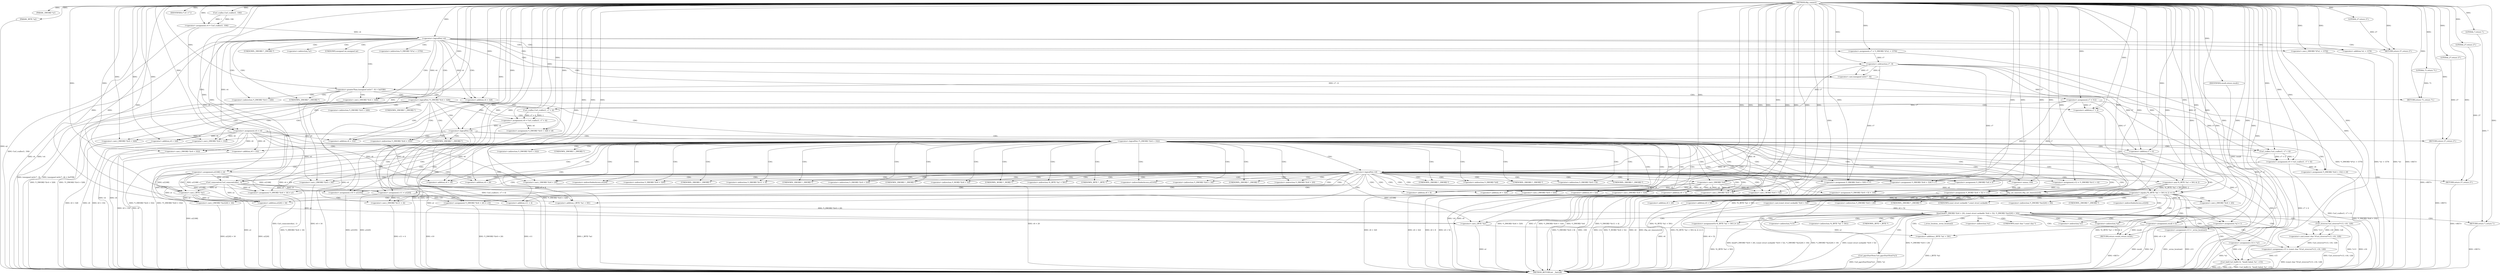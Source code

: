 digraph tftp_connect {  
"1000114" [label = "(METHOD,tftp_connect)" ]
"1000388" [label = "(METHOD_RETURN,int __fastcall)" ]
"1000115" [label = "(PARAM,_DWORD *a1)" ]
"1000116" [label = "(PARAM,_BYTE *a2)" ]
"1000131" [label = "(<operator>.assignment,v4 = Curl_ccalloc(1, 336))" ]
"1000133" [label = "(Curl_ccalloc,Curl_ccalloc(1, 336))" ]
"1000136" [label = "(<operator>.assignment,a1[188] = v4)" ]
"1000142" [label = "(<operator>.logicalNot,!v4)" ]
"1000144" [label = "(RETURN,return 27;,return 27;)" ]
"1000145" [label = "(LITERAL,27,return 27;)" ]
"1000146" [label = "(<operator>.assignment,v6 = v4)" ]
"1000149" [label = "(<operator>.assignment,v7 = *(_DWORD *)(*a1 + 1576))" ]
"1000152" [label = "(<operator>.cast,(_DWORD *)(*a1 + 1576))" ]
"1000154" [label = "(<operator>.addition,*a1 + 1576)" ]
"1000159" [label = "(IDENTIFIER,v7,if ( v7 ))" ]
"1000162" [label = "(<operator>.greaterThan,(unsigned int)(v7 - 8) > 0xFFB0)" ]
"1000163" [label = "(<operator>.cast,(unsigned int)(v7 - 8))" ]
"1000165" [label = "(<operator>.subtraction,v7 - 8)" ]
"1000169" [label = "(RETURN,return 71;,return 71;)" ]
"1000170" [label = "(LITERAL,71,return 71;)" ]
"1000173" [label = "(<operator>.assignment,v7 = 512)" ]
"1000177" [label = "(<operator>.logicalNot,!*(_DWORD *)(v4 + 328))" ]
"1000179" [label = "(<operator>.cast,(_DWORD *)(v4 + 328))" ]
"1000181" [label = "(<operator>.addition,v4 + 328)" ]
"1000185" [label = "(<operator>.assignment,v8 = Curl_ccalloc(1, v7 + 4))" ]
"1000187" [label = "(Curl_ccalloc,Curl_ccalloc(1, v7 + 4))" ]
"1000189" [label = "(<operator>.addition,v7 + 4)" ]
"1000192" [label = "(<operator>.assignment,*(_DWORD *)(v6 + 328) = v8)" ]
"1000194" [label = "(<operator>.cast,(_DWORD *)(v6 + 328))" ]
"1000196" [label = "(<operator>.addition,v6 + 328)" ]
"1000201" [label = "(<operator>.logicalNot,!v8)" ]
"1000203" [label = "(RETURN,return 27;,return 27;)" ]
"1000204" [label = "(LITERAL,27,return 27;)" ]
"1000206" [label = "(<operator>.logicalNot,!*(_DWORD *)(v6 + 332))" ]
"1000208" [label = "(<operator>.cast,(_DWORD *)(v6 + 332))" ]
"1000210" [label = "(<operator>.addition,v6 + 332)" ]
"1000214" [label = "(<operator>.assignment,v9 = Curl_ccalloc(1, v7 + 4))" ]
"1000216" [label = "(Curl_ccalloc,Curl_ccalloc(1, v7 + 4))" ]
"1000218" [label = "(<operator>.addition,v7 + 4)" ]
"1000221" [label = "(<operator>.assignment,*(_DWORD *)(v6 + 332) = v9)" ]
"1000223" [label = "(<operator>.cast,(_DWORD *)(v6 + 332))" ]
"1000225" [label = "(<operator>.addition,v6 + 332)" ]
"1000230" [label = "(<operator>.logicalNot,!v9)" ]
"1000232" [label = "(RETURN,return 27;,return 27;)" ]
"1000233" [label = "(LITERAL,27,return 27;)" ]
"1000234" [label = "(Curl_conncontrol,Curl_conncontrol(a1, 1))" ]
"1000237" [label = "(<operator>.assignment,v10 = a1[105])" ]
"1000242" [label = "(<operator>.assignment,*(_DWORD *)(v6 + 16) = a1)" ]
"1000244" [label = "(<operator>.cast,(_DWORD *)(v6 + 16))" ]
"1000246" [label = "(<operator>.addition,v6 + 16)" ]
"1000250" [label = "(<operator>.assignment,*(_DWORD *)(v6 + 20) = v10)" ]
"1000252" [label = "(<operator>.cast,(_DWORD *)(v6 + 20))" ]
"1000254" [label = "(<operator>.addition,v6 + 20)" ]
"1000258" [label = "(<operator>.assignment,*(_DWORD *)v6 = 0)" ]
"1000260" [label = "(<operator>.cast,(_DWORD *)v6)" ]
"1000264" [label = "(<operator>.assignment,*(_DWORD *)(v6 + 8) = -100)" ]
"1000266" [label = "(<operator>.cast,(_DWORD *)(v6 + 8))" ]
"1000268" [label = "(<operator>.addition,v6 + 8)" ]
"1000271" [label = "(<operator>.minus,-100)" ]
"1000273" [label = "(<operator>.assignment,v11 = a1[20])" ]
"1000278" [label = "(<operator>.assignment,*(_DWORD *)(v6 + 320) = v7)" ]
"1000280" [label = "(<operator>.cast,(_DWORD *)(v6 + 320))" ]
"1000282" [label = "(<operator>.addition,v6 + 320)" ]
"1000286" [label = "(<operator>.assignment,v12 = *(_DWORD *)(v11 + 4))" ]
"1000289" [label = "(<operator>.cast,(_DWORD *)(v11 + 4))" ]
"1000291" [label = "(<operator>.addition,v11 + 4)" ]
"1000294" [label = "(<operator>.assignment,*(_DWORD *)(v6 + 324) = v7)" ]
"1000296" [label = "(<operator>.cast,(_DWORD *)(v6 + 324))" ]
"1000298" [label = "(<operator>.addition,v6 + 324)" ]
"1000302" [label = "(<operator>.assignment,*(_WORD *)(v6 + 52) = v12)" ]
"1000304" [label = "(<operator>.cast,(_WORD *)(v6 + 52))" ]
"1000306" [label = "(<operator>.addition,v6 + 52)" ]
"1000310" [label = "(tftp_set_timeouts,tftp_set_timeouts(v6))" ]
"1000313" [label = "(<operator>.equals,(*((_BYTE *)a1 + 591) & 2) == 0)" ]
"1000314" [label = "(<operator>.and,*((_BYTE *)a1 + 591) & 2)" ]
"1000316" [label = "(<operator>.addition,(_BYTE *)a1 + 591)" ]
"1000317" [label = "(<operator>.cast,(_BYTE *)a1)" ]
"1000325" [label = "(bind,bind(*(_DWORD *)(v6 + 20), (const struct sockaddr *)(v6 + 52), *(_DWORD *)(a1[20] + 16)))" ]
"1000327" [label = "(<operator>.cast,(_DWORD *)(v6 + 20))" ]
"1000329" [label = "(<operator>.addition,v6 + 20)" ]
"1000332" [label = "(<operator>.cast,(const struct sockaddr *)(v6 + 52))" ]
"1000334" [label = "(<operator>.addition,v6 + 52)" ]
"1000338" [label = "(<operator>.cast,(_DWORD *)(a1[20] + 16))" ]
"1000340" [label = "(<operator>.addition,a1[20] + 16)" ]
"1000346" [label = "(<operator>.assignment,v13 = _errno_location())" ]
"1000349" [label = "(<operator>.assignment,v14 = *a1)" ]
"1000353" [label = "(<operator>.assignment,v15 = (const char *)Curl_strerror(*v13, v16, 128))" ]
"1000355" [label = "(<operator>.cast,(const char *)Curl_strerror(*v13, v16, 128))" ]
"1000357" [label = "(Curl_strerror,Curl_strerror(*v13, v16, 128))" ]
"1000362" [label = "(Curl_failf,Curl_failf(v14, \"bind() failed; %s\", v15))" ]
"1000366" [label = "(RETURN,return 7;,return 7;)" ]
"1000367" [label = "(LITERAL,7,return 7;)" ]
"1000368" [label = "(<operators>.assignmentOr,*((_BYTE *)a1 + 591) |= 2u)" ]
"1000370" [label = "(<operator>.addition,(_BYTE *)a1 + 591)" ]
"1000371" [label = "(<operator>.cast,(_BYTE *)a1)" ]
"1000376" [label = "(Curl_pgrsStartNow,Curl_pgrsStartNow(*a1))" ]
"1000379" [label = "(<operator>.assignment,result = 0)" ]
"1000382" [label = "(<operator>.assignment,*a2 = 1)" ]
"1000386" [label = "(RETURN,return result;,return result;)" ]
"1000387" [label = "(IDENTIFIER,result,return result;)" ]
"1000151" [label = "(<operator>.indirection,*(_DWORD *)(*a1 + 1576))" ]
"1000153" [label = "(UNKNOWN,_DWORD *,_DWORD *)" ]
"1000155" [label = "(<operator>.indirection,*a1)" ]
"1000164" [label = "(UNKNOWN,unsigned int,unsigned int)" ]
"1000178" [label = "(<operator>.indirection,*(_DWORD *)(v4 + 328))" ]
"1000180" [label = "(UNKNOWN,_DWORD *,_DWORD *)" ]
"1000193" [label = "(<operator>.indirection,*(_DWORD *)(v6 + 328))" ]
"1000195" [label = "(UNKNOWN,_DWORD *,_DWORD *)" ]
"1000207" [label = "(<operator>.indirection,*(_DWORD *)(v6 + 332))" ]
"1000209" [label = "(UNKNOWN,_DWORD *,_DWORD *)" ]
"1000222" [label = "(<operator>.indirection,*(_DWORD *)(v6 + 332))" ]
"1000224" [label = "(UNKNOWN,_DWORD *,_DWORD *)" ]
"1000239" [label = "(<operator>.indirectIndexAccess,a1[105])" ]
"1000243" [label = "(<operator>.indirection,*(_DWORD *)(v6 + 16))" ]
"1000245" [label = "(UNKNOWN,_DWORD *,_DWORD *)" ]
"1000251" [label = "(<operator>.indirection,*(_DWORD *)(v6 + 20))" ]
"1000253" [label = "(UNKNOWN,_DWORD *,_DWORD *)" ]
"1000259" [label = "(<operator>.indirection,*(_DWORD *)v6)" ]
"1000261" [label = "(UNKNOWN,_DWORD *,_DWORD *)" ]
"1000265" [label = "(<operator>.indirection,*(_DWORD *)(v6 + 8))" ]
"1000267" [label = "(UNKNOWN,_DWORD *,_DWORD *)" ]
"1000275" [label = "(<operator>.indirectIndexAccess,a1[20])" ]
"1000279" [label = "(<operator>.indirection,*(_DWORD *)(v6 + 320))" ]
"1000281" [label = "(UNKNOWN,_DWORD *,_DWORD *)" ]
"1000288" [label = "(<operator>.indirection,*(_DWORD *)(v11 + 4))" ]
"1000290" [label = "(UNKNOWN,_DWORD *,_DWORD *)" ]
"1000295" [label = "(<operator>.indirection,*(_DWORD *)(v6 + 324))" ]
"1000297" [label = "(UNKNOWN,_DWORD *,_DWORD *)" ]
"1000303" [label = "(<operator>.indirection,*(_WORD *)(v6 + 52))" ]
"1000305" [label = "(UNKNOWN,_WORD *,_WORD *)" ]
"1000315" [label = "(<operator>.indirection,*((_BYTE *)a1 + 591))" ]
"1000318" [label = "(UNKNOWN,_BYTE *,_BYTE *)" ]
"1000326" [label = "(<operator>.indirection,*(_DWORD *)(v6 + 20))" ]
"1000328" [label = "(UNKNOWN,_DWORD *,_DWORD *)" ]
"1000333" [label = "(UNKNOWN,const struct sockaddr *,const struct sockaddr *)" ]
"1000337" [label = "(<operator>.indirection,*(_DWORD *)(a1[20] + 16))" ]
"1000339" [label = "(UNKNOWN,_DWORD *,_DWORD *)" ]
"1000341" [label = "(<operator>.indirectIndexAccess,a1[20])" ]
"1000348" [label = "(_errno_location,_errno_location())" ]
"1000351" [label = "(<operator>.indirection,*a1)" ]
"1000356" [label = "(UNKNOWN,const char *,const char *)" ]
"1000358" [label = "(<operator>.indirection,*v13)" ]
"1000369" [label = "(<operator>.indirection,*((_BYTE *)a1 + 591))" ]
"1000372" [label = "(UNKNOWN,_BYTE *,_BYTE *)" ]
"1000377" [label = "(<operator>.indirection,*a1)" ]
"1000383" [label = "(<operator>.indirection,*a2)" ]
  "1000179" -> "1000388"  [ label = "DDG: v4 + 328"] 
  "1000242" -> "1000388"  [ label = "DDG: *(_DWORD *)(v6 + 16)"] 
  "1000216" -> "1000388"  [ label = "DDG: v7 + 4"] 
  "1000142" -> "1000388"  [ label = "DDG: v4"] 
  "1000294" -> "1000388"  [ label = "DDG: *(_DWORD *)(v6 + 324)"] 
  "1000346" -> "1000388"  [ label = "DDG: _errno_location()"] 
  "1000334" -> "1000388"  [ label = "DDG: v6"] 
  "1000162" -> "1000388"  [ label = "DDG: (unsigned int)(v7 - 8)"] 
  "1000325" -> "1000388"  [ label = "DDG: bind(*(_DWORD *)(v6 + 20), (const struct sockaddr *)(v6 + 52), *(_DWORD *)(a1[20] + 16))"] 
  "1000187" -> "1000388"  [ label = "DDG: v7 + 4"] 
  "1000237" -> "1000388"  [ label = "DDG: a1[105]"] 
  "1000165" -> "1000388"  [ label = "DDG: v7"] 
  "1000258" -> "1000388"  [ label = "DDG: *(_DWORD *)v6"] 
  "1000317" -> "1000388"  [ label = "DDG: a1"] 
  "1000325" -> "1000388"  [ label = "DDG: *(_DWORD *)(a1[20] + 16)"] 
  "1000264" -> "1000388"  [ label = "DDG: *(_DWORD *)(v6 + 8)"] 
  "1000142" -> "1000388"  [ label = "DDG: !v4"] 
  "1000349" -> "1000388"  [ label = "DDG: *a1"] 
  "1000244" -> "1000388"  [ label = "DDG: v6 + 16"] 
  "1000313" -> "1000388"  [ label = "DDG: (*((_BYTE *)a1 + 591) & 2) == 0"] 
  "1000177" -> "1000388"  [ label = "DDG: *(_DWORD *)(v4 + 328)"] 
  "1000332" -> "1000388"  [ label = "DDG: v6 + 52"] 
  "1000230" -> "1000388"  [ label = "DDG: !v9"] 
  "1000368" -> "1000388"  [ label = "DDG: *((_BYTE *)a1 + 591)"] 
  "1000379" -> "1000388"  [ label = "DDG: result"] 
  "1000234" -> "1000388"  [ label = "DDG: Curl_conncontrol(a1, 1)"] 
  "1000136" -> "1000388"  [ label = "DDG: a1[188]"] 
  "1000353" -> "1000388"  [ label = "DDG: (const char *)Curl_strerror(*v13, v16, 128)"] 
  "1000296" -> "1000388"  [ label = "DDG: v6 + 324"] 
  "1000376" -> "1000388"  [ label = "DDG: Curl_pgrsStartNow(*a1)"] 
  "1000294" -> "1000388"  [ label = "DDG: v7"] 
  "1000225" -> "1000388"  [ label = "DDG: v6"] 
  "1000266" -> "1000388"  [ label = "DDG: v6 + 8"] 
  "1000131" -> "1000388"  [ label = "DDG: Curl_ccalloc(1, 336)"] 
  "1000340" -> "1000388"  [ label = "DDG: a1[20]"] 
  "1000362" -> "1000388"  [ label = "DDG: v15"] 
  "1000291" -> "1000388"  [ label = "DDG: v11"] 
  "1000181" -> "1000388"  [ label = "DDG: v4"] 
  "1000146" -> "1000388"  [ label = "DDG: v4"] 
  "1000310" -> "1000388"  [ label = "DDG: tftp_set_timeouts(v6)"] 
  "1000146" -> "1000388"  [ label = "DDG: v6"] 
  "1000154" -> "1000388"  [ label = "DDG: *a1"] 
  "1000280" -> "1000388"  [ label = "DDG: v6 + 320"] 
  "1000189" -> "1000388"  [ label = "DDG: v7"] 
  "1000116" -> "1000388"  [ label = "DDG: a2"] 
  "1000264" -> "1000388"  [ label = "DDG: -100"] 
  "1000286" -> "1000388"  [ label = "DDG: *(_DWORD *)(v11 + 4)"] 
  "1000206" -> "1000388"  [ label = "DDG: *(_DWORD *)(v6 + 332)"] 
  "1000221" -> "1000388"  [ label = "DDG: *(_DWORD *)(v6 + 332)"] 
  "1000192" -> "1000388"  [ label = "DDG: *(_DWORD *)(v6 + 328)"] 
  "1000278" -> "1000388"  [ label = "DDG: *(_DWORD *)(v6 + 320)"] 
  "1000313" -> "1000388"  [ label = "DDG: *((_BYTE *)a1 + 591) & 2"] 
  "1000273" -> "1000388"  [ label = "DDG: a1[20]"] 
  "1000289" -> "1000388"  [ label = "DDG: v11 + 4"] 
  "1000302" -> "1000388"  [ label = "DDG: *(_WORD *)(v6 + 52)"] 
  "1000223" -> "1000388"  [ label = "DDG: v6 + 332"] 
  "1000316" -> "1000388"  [ label = "DDG: (_BYTE *)a1"] 
  "1000325" -> "1000388"  [ label = "DDG: (const struct sockaddr *)(v6 + 52)"] 
  "1000230" -> "1000388"  [ label = "DDG: v9"] 
  "1000310" -> "1000388"  [ label = "DDG: v6"] 
  "1000250" -> "1000388"  [ label = "DDG: v10"] 
  "1000314" -> "1000388"  [ label = "DDG: *((_BYTE *)a1 + 591)"] 
  "1000304" -> "1000388"  [ label = "DDG: v6 + 52"] 
  "1000201" -> "1000388"  [ label = "DDG: !v8"] 
  "1000206" -> "1000388"  [ label = "DDG: !*(_DWORD *)(v6 + 332)"] 
  "1000185" -> "1000388"  [ label = "DDG: Curl_ccalloc(1, v7 + 4)"] 
  "1000327" -> "1000388"  [ label = "DDG: v6 + 20"] 
  "1000177" -> "1000388"  [ label = "DDG: !*(_DWORD *)(v4 + 328)"] 
  "1000376" -> "1000388"  [ label = "DDG: *a1"] 
  "1000194" -> "1000388"  [ label = "DDG: v6 + 328"] 
  "1000346" -> "1000388"  [ label = "DDG: v13"] 
  "1000362" -> "1000388"  [ label = "DDG: v14"] 
  "1000214" -> "1000388"  [ label = "DDG: Curl_ccalloc(1, v7 + 4)"] 
  "1000382" -> "1000388"  [ label = "DDG: *a2"] 
  "1000355" -> "1000388"  [ label = "DDG: Curl_strerror(*v13, v16, 128)"] 
  "1000208" -> "1000388"  [ label = "DDG: v6 + 332"] 
  "1000338" -> "1000388"  [ label = "DDG: a1[20] + 16"] 
  "1000252" -> "1000388"  [ label = "DDG: v6 + 20"] 
  "1000302" -> "1000388"  [ label = "DDG: v12"] 
  "1000325" -> "1000388"  [ label = "DDG: *(_DWORD *)(v6 + 20)"] 
  "1000371" -> "1000388"  [ label = "DDG: a1"] 
  "1000201" -> "1000388"  [ label = "DDG: v8"] 
  "1000196" -> "1000388"  [ label = "DDG: v6"] 
  "1000152" -> "1000388"  [ label = "DDG: *a1 + 1576"] 
  "1000370" -> "1000388"  [ label = "DDG: (_BYTE *)a1"] 
  "1000357" -> "1000388"  [ label = "DDG: *v13"] 
  "1000362" -> "1000388"  [ label = "DDG: Curl_failf(v14, \"bind() failed; %s\", v15)"] 
  "1000163" -> "1000388"  [ label = "DDG: v7 - 8"] 
  "1000218" -> "1000388"  [ label = "DDG: v7"] 
  "1000162" -> "1000388"  [ label = "DDG: (unsigned int)(v7 - 8) > 0xFFB0"] 
  "1000149" -> "1000388"  [ label = "DDG: *(_DWORD *)(*a1 + 1576)"] 
  "1000250" -> "1000388"  [ label = "DDG: *(_DWORD *)(v6 + 20)"] 
  "1000357" -> "1000388"  [ label = "DDG: v16"] 
  "1000169" -> "1000388"  [ label = "DDG: <RET>"] 
  "1000203" -> "1000388"  [ label = "DDG: <RET>"] 
  "1000144" -> "1000388"  [ label = "DDG: <RET>"] 
  "1000366" -> "1000388"  [ label = "DDG: <RET>"] 
  "1000232" -> "1000388"  [ label = "DDG: <RET>"] 
  "1000386" -> "1000388"  [ label = "DDG: <RET>"] 
  "1000114" -> "1000115"  [ label = "DDG: "] 
  "1000114" -> "1000116"  [ label = "DDG: "] 
  "1000133" -> "1000131"  [ label = "DDG: 1"] 
  "1000133" -> "1000131"  [ label = "DDG: 336"] 
  "1000114" -> "1000131"  [ label = "DDG: "] 
  "1000114" -> "1000133"  [ label = "DDG: "] 
  "1000131" -> "1000136"  [ label = "DDG: v4"] 
  "1000114" -> "1000136"  [ label = "DDG: "] 
  "1000114" -> "1000142"  [ label = "DDG: "] 
  "1000131" -> "1000142"  [ label = "DDG: v4"] 
  "1000145" -> "1000144"  [ label = "DDG: 27"] 
  "1000114" -> "1000144"  [ label = "DDG: "] 
  "1000114" -> "1000145"  [ label = "DDG: "] 
  "1000142" -> "1000146"  [ label = "DDG: v4"] 
  "1000114" -> "1000146"  [ label = "DDG: "] 
  "1000114" -> "1000149"  [ label = "DDG: "] 
  "1000114" -> "1000152"  [ label = "DDG: "] 
  "1000114" -> "1000154"  [ label = "DDG: "] 
  "1000114" -> "1000159"  [ label = "DDG: "] 
  "1000163" -> "1000162"  [ label = "DDG: v7 - 8"] 
  "1000165" -> "1000163"  [ label = "DDG: v7"] 
  "1000165" -> "1000163"  [ label = "DDG: 8"] 
  "1000149" -> "1000165"  [ label = "DDG: v7"] 
  "1000114" -> "1000165"  [ label = "DDG: "] 
  "1000114" -> "1000162"  [ label = "DDG: "] 
  "1000170" -> "1000169"  [ label = "DDG: 71"] 
  "1000114" -> "1000169"  [ label = "DDG: "] 
  "1000114" -> "1000170"  [ label = "DDG: "] 
  "1000114" -> "1000173"  [ label = "DDG: "] 
  "1000114" -> "1000179"  [ label = "DDG: "] 
  "1000142" -> "1000179"  [ label = "DDG: v4"] 
  "1000114" -> "1000181"  [ label = "DDG: "] 
  "1000142" -> "1000181"  [ label = "DDG: v4"] 
  "1000187" -> "1000185"  [ label = "DDG: 1"] 
  "1000187" -> "1000185"  [ label = "DDG: v7 + 4"] 
  "1000114" -> "1000185"  [ label = "DDG: "] 
  "1000114" -> "1000187"  [ label = "DDG: "] 
  "1000165" -> "1000187"  [ label = "DDG: v7"] 
  "1000173" -> "1000187"  [ label = "DDG: v7"] 
  "1000165" -> "1000189"  [ label = "DDG: v7"] 
  "1000173" -> "1000189"  [ label = "DDG: v7"] 
  "1000114" -> "1000189"  [ label = "DDG: "] 
  "1000185" -> "1000192"  [ label = "DDG: v8"] 
  "1000114" -> "1000192"  [ label = "DDG: "] 
  "1000146" -> "1000194"  [ label = "DDG: v6"] 
  "1000114" -> "1000194"  [ label = "DDG: "] 
  "1000146" -> "1000196"  [ label = "DDG: v6"] 
  "1000114" -> "1000196"  [ label = "DDG: "] 
  "1000114" -> "1000201"  [ label = "DDG: "] 
  "1000185" -> "1000201"  [ label = "DDG: v8"] 
  "1000204" -> "1000203"  [ label = "DDG: 27"] 
  "1000114" -> "1000203"  [ label = "DDG: "] 
  "1000114" -> "1000204"  [ label = "DDG: "] 
  "1000146" -> "1000208"  [ label = "DDG: v6"] 
  "1000114" -> "1000208"  [ label = "DDG: "] 
  "1000146" -> "1000210"  [ label = "DDG: v6"] 
  "1000114" -> "1000210"  [ label = "DDG: "] 
  "1000216" -> "1000214"  [ label = "DDG: 1"] 
  "1000216" -> "1000214"  [ label = "DDG: v7 + 4"] 
  "1000114" -> "1000214"  [ label = "DDG: "] 
  "1000114" -> "1000216"  [ label = "DDG: "] 
  "1000165" -> "1000216"  [ label = "DDG: v7"] 
  "1000173" -> "1000216"  [ label = "DDG: v7"] 
  "1000165" -> "1000218"  [ label = "DDG: v7"] 
  "1000173" -> "1000218"  [ label = "DDG: v7"] 
  "1000114" -> "1000218"  [ label = "DDG: "] 
  "1000214" -> "1000221"  [ label = "DDG: v9"] 
  "1000114" -> "1000221"  [ label = "DDG: "] 
  "1000114" -> "1000223"  [ label = "DDG: "] 
  "1000146" -> "1000223"  [ label = "DDG: v6"] 
  "1000114" -> "1000225"  [ label = "DDG: "] 
  "1000146" -> "1000225"  [ label = "DDG: v6"] 
  "1000114" -> "1000230"  [ label = "DDG: "] 
  "1000214" -> "1000230"  [ label = "DDG: v9"] 
  "1000233" -> "1000232"  [ label = "DDG: 27"] 
  "1000114" -> "1000232"  [ label = "DDG: "] 
  "1000114" -> "1000233"  [ label = "DDG: "] 
  "1000136" -> "1000234"  [ label = "DDG: a1[188]"] 
  "1000114" -> "1000234"  [ label = "DDG: "] 
  "1000234" -> "1000237"  [ label = "DDG: a1"] 
  "1000114" -> "1000237"  [ label = "DDG: "] 
  "1000136" -> "1000242"  [ label = "DDG: a1[188]"] 
  "1000234" -> "1000242"  [ label = "DDG: a1"] 
  "1000114" -> "1000242"  [ label = "DDG: "] 
  "1000114" -> "1000244"  [ label = "DDG: "] 
  "1000146" -> "1000244"  [ label = "DDG: v6"] 
  "1000114" -> "1000246"  [ label = "DDG: "] 
  "1000146" -> "1000246"  [ label = "DDG: v6"] 
  "1000237" -> "1000250"  [ label = "DDG: v10"] 
  "1000114" -> "1000250"  [ label = "DDG: "] 
  "1000114" -> "1000252"  [ label = "DDG: "] 
  "1000146" -> "1000252"  [ label = "DDG: v6"] 
  "1000114" -> "1000254"  [ label = "DDG: "] 
  "1000146" -> "1000254"  [ label = "DDG: v6"] 
  "1000114" -> "1000258"  [ label = "DDG: "] 
  "1000114" -> "1000260"  [ label = "DDG: "] 
  "1000146" -> "1000260"  [ label = "DDG: v6"] 
  "1000271" -> "1000264"  [ label = "DDG: 100"] 
  "1000260" -> "1000266"  [ label = "DDG: v6"] 
  "1000114" -> "1000266"  [ label = "DDG: "] 
  "1000260" -> "1000268"  [ label = "DDG: v6"] 
  "1000114" -> "1000268"  [ label = "DDG: "] 
  "1000114" -> "1000271"  [ label = "DDG: "] 
  "1000136" -> "1000273"  [ label = "DDG: a1[188]"] 
  "1000234" -> "1000273"  [ label = "DDG: a1"] 
  "1000114" -> "1000273"  [ label = "DDG: "] 
  "1000165" -> "1000278"  [ label = "DDG: v7"] 
  "1000173" -> "1000278"  [ label = "DDG: v7"] 
  "1000114" -> "1000278"  [ label = "DDG: "] 
  "1000114" -> "1000280"  [ label = "DDG: "] 
  "1000260" -> "1000280"  [ label = "DDG: v6"] 
  "1000114" -> "1000282"  [ label = "DDG: "] 
  "1000260" -> "1000282"  [ label = "DDG: v6"] 
  "1000114" -> "1000286"  [ label = "DDG: "] 
  "1000273" -> "1000289"  [ label = "DDG: v11"] 
  "1000114" -> "1000289"  [ label = "DDG: "] 
  "1000273" -> "1000291"  [ label = "DDG: v11"] 
  "1000114" -> "1000291"  [ label = "DDG: "] 
  "1000114" -> "1000294"  [ label = "DDG: "] 
  "1000165" -> "1000294"  [ label = "DDG: v7"] 
  "1000173" -> "1000294"  [ label = "DDG: v7"] 
  "1000114" -> "1000296"  [ label = "DDG: "] 
  "1000260" -> "1000296"  [ label = "DDG: v6"] 
  "1000114" -> "1000298"  [ label = "DDG: "] 
  "1000260" -> "1000298"  [ label = "DDG: v6"] 
  "1000286" -> "1000302"  [ label = "DDG: v12"] 
  "1000114" -> "1000302"  [ label = "DDG: "] 
  "1000114" -> "1000304"  [ label = "DDG: "] 
  "1000260" -> "1000304"  [ label = "DDG: v6"] 
  "1000114" -> "1000306"  [ label = "DDG: "] 
  "1000260" -> "1000306"  [ label = "DDG: v6"] 
  "1000114" -> "1000310"  [ label = "DDG: "] 
  "1000260" -> "1000310"  [ label = "DDG: v6"] 
  "1000314" -> "1000313"  [ label = "DDG: *((_BYTE *)a1 + 591)"] 
  "1000314" -> "1000313"  [ label = "DDG: 2"] 
  "1000317" -> "1000316"  [ label = "DDG: a1"] 
  "1000136" -> "1000317"  [ label = "DDG: a1[188]"] 
  "1000114" -> "1000317"  [ label = "DDG: "] 
  "1000234" -> "1000317"  [ label = "DDG: a1"] 
  "1000114" -> "1000316"  [ label = "DDG: "] 
  "1000114" -> "1000314"  [ label = "DDG: "] 
  "1000114" -> "1000313"  [ label = "DDG: "] 
  "1000250" -> "1000325"  [ label = "DDG: *(_DWORD *)(v6 + 20)"] 
  "1000310" -> "1000327"  [ label = "DDG: v6"] 
  "1000114" -> "1000327"  [ label = "DDG: "] 
  "1000310" -> "1000329"  [ label = "DDG: v6"] 
  "1000114" -> "1000329"  [ label = "DDG: "] 
  "1000332" -> "1000325"  [ label = "DDG: v6 + 52"] 
  "1000114" -> "1000332"  [ label = "DDG: "] 
  "1000310" -> "1000332"  [ label = "DDG: v6"] 
  "1000114" -> "1000334"  [ label = "DDG: "] 
  "1000310" -> "1000334"  [ label = "DDG: v6"] 
  "1000317" -> "1000338"  [ label = "DDG: a1"] 
  "1000136" -> "1000338"  [ label = "DDG: a1[188]"] 
  "1000234" -> "1000338"  [ label = "DDG: a1"] 
  "1000114" -> "1000338"  [ label = "DDG: "] 
  "1000317" -> "1000340"  [ label = "DDG: a1"] 
  "1000136" -> "1000340"  [ label = "DDG: a1[188]"] 
  "1000234" -> "1000340"  [ label = "DDG: a1"] 
  "1000114" -> "1000340"  [ label = "DDG: "] 
  "1000114" -> "1000346"  [ label = "DDG: "] 
  "1000114" -> "1000349"  [ label = "DDG: "] 
  "1000355" -> "1000353"  [ label = "DDG: Curl_strerror(*v13, v16, 128)"] 
  "1000114" -> "1000353"  [ label = "DDG: "] 
  "1000357" -> "1000355"  [ label = "DDG: *v13"] 
  "1000357" -> "1000355"  [ label = "DDG: v16"] 
  "1000357" -> "1000355"  [ label = "DDG: 128"] 
  "1000114" -> "1000357"  [ label = "DDG: "] 
  "1000349" -> "1000362"  [ label = "DDG: v14"] 
  "1000114" -> "1000362"  [ label = "DDG: "] 
  "1000353" -> "1000362"  [ label = "DDG: v15"] 
  "1000367" -> "1000366"  [ label = "DDG: 7"] 
  "1000114" -> "1000366"  [ label = "DDG: "] 
  "1000114" -> "1000367"  [ label = "DDG: "] 
  "1000114" -> "1000368"  [ label = "DDG: "] 
  "1000314" -> "1000368"  [ label = "DDG: *((_BYTE *)a1 + 591)"] 
  "1000371" -> "1000370"  [ label = "DDG: a1"] 
  "1000317" -> "1000371"  [ label = "DDG: a1"] 
  "1000136" -> "1000371"  [ label = "DDG: a1[188]"] 
  "1000114" -> "1000371"  [ label = "DDG: "] 
  "1000234" -> "1000371"  [ label = "DDG: a1"] 
  "1000114" -> "1000370"  [ label = "DDG: "] 
  "1000114" -> "1000379"  [ label = "DDG: "] 
  "1000114" -> "1000382"  [ label = "DDG: "] 
  "1000387" -> "1000386"  [ label = "DDG: result"] 
  "1000379" -> "1000386"  [ label = "DDG: result"] 
  "1000114" -> "1000387"  [ label = "DDG: "] 
  "1000142" -> "1000144"  [ label = "CDG: "] 
  "1000142" -> "1000155"  [ label = "CDG: "] 
  "1000142" -> "1000154"  [ label = "CDG: "] 
  "1000142" -> "1000153"  [ label = "CDG: "] 
  "1000142" -> "1000152"  [ label = "CDG: "] 
  "1000142" -> "1000151"  [ label = "CDG: "] 
  "1000142" -> "1000149"  [ label = "CDG: "] 
  "1000142" -> "1000146"  [ label = "CDG: "] 
  "1000142" -> "1000173"  [ label = "CDG: "] 
  "1000142" -> "1000165"  [ label = "CDG: "] 
  "1000142" -> "1000164"  [ label = "CDG: "] 
  "1000142" -> "1000163"  [ label = "CDG: "] 
  "1000142" -> "1000162"  [ label = "CDG: "] 
  "1000142" -> "1000181"  [ label = "CDG: "] 
  "1000142" -> "1000180"  [ label = "CDG: "] 
  "1000142" -> "1000179"  [ label = "CDG: "] 
  "1000142" -> "1000178"  [ label = "CDG: "] 
  "1000142" -> "1000177"  [ label = "CDG: "] 
  "1000162" -> "1000169"  [ label = "CDG: "] 
  "1000162" -> "1000181"  [ label = "CDG: "] 
  "1000162" -> "1000180"  [ label = "CDG: "] 
  "1000162" -> "1000179"  [ label = "CDG: "] 
  "1000162" -> "1000178"  [ label = "CDG: "] 
  "1000162" -> "1000177"  [ label = "CDG: "] 
  "1000177" -> "1000192"  [ label = "CDG: "] 
  "1000177" -> "1000189"  [ label = "CDG: "] 
  "1000177" -> "1000187"  [ label = "CDG: "] 
  "1000177" -> "1000185"  [ label = "CDG: "] 
  "1000177" -> "1000208"  [ label = "CDG: "] 
  "1000177" -> "1000207"  [ label = "CDG: "] 
  "1000177" -> "1000206"  [ label = "CDG: "] 
  "1000177" -> "1000201"  [ label = "CDG: "] 
  "1000177" -> "1000196"  [ label = "CDG: "] 
  "1000177" -> "1000195"  [ label = "CDG: "] 
  "1000177" -> "1000194"  [ label = "CDG: "] 
  "1000177" -> "1000193"  [ label = "CDG: "] 
  "1000177" -> "1000210"  [ label = "CDG: "] 
  "1000177" -> "1000209"  [ label = "CDG: "] 
  "1000201" -> "1000208"  [ label = "CDG: "] 
  "1000201" -> "1000207"  [ label = "CDG: "] 
  "1000201" -> "1000206"  [ label = "CDG: "] 
  "1000201" -> "1000203"  [ label = "CDG: "] 
  "1000201" -> "1000210"  [ label = "CDG: "] 
  "1000201" -> "1000209"  [ label = "CDG: "] 
  "1000206" -> "1000224"  [ label = "CDG: "] 
  "1000206" -> "1000223"  [ label = "CDG: "] 
  "1000206" -> "1000222"  [ label = "CDG: "] 
  "1000206" -> "1000221"  [ label = "CDG: "] 
  "1000206" -> "1000218"  [ label = "CDG: "] 
  "1000206" -> "1000216"  [ label = "CDG: "] 
  "1000206" -> "1000214"  [ label = "CDG: "] 
  "1000206" -> "1000239"  [ label = "CDG: "] 
  "1000206" -> "1000237"  [ label = "CDG: "] 
  "1000206" -> "1000234"  [ label = "CDG: "] 
  "1000206" -> "1000230"  [ label = "CDG: "] 
  "1000206" -> "1000225"  [ label = "CDG: "] 
  "1000206" -> "1000254"  [ label = "CDG: "] 
  "1000206" -> "1000253"  [ label = "CDG: "] 
  "1000206" -> "1000252"  [ label = "CDG: "] 
  "1000206" -> "1000251"  [ label = "CDG: "] 
  "1000206" -> "1000250"  [ label = "CDG: "] 
  "1000206" -> "1000246"  [ label = "CDG: "] 
  "1000206" -> "1000245"  [ label = "CDG: "] 
  "1000206" -> "1000244"  [ label = "CDG: "] 
  "1000206" -> "1000243"  [ label = "CDG: "] 
  "1000206" -> "1000242"  [ label = "CDG: "] 
  "1000206" -> "1000271"  [ label = "CDG: "] 
  "1000206" -> "1000268"  [ label = "CDG: "] 
  "1000206" -> "1000267"  [ label = "CDG: "] 
  "1000206" -> "1000266"  [ label = "CDG: "] 
  "1000206" -> "1000265"  [ label = "CDG: "] 
  "1000206" -> "1000264"  [ label = "CDG: "] 
  "1000206" -> "1000261"  [ label = "CDG: "] 
  "1000206" -> "1000260"  [ label = "CDG: "] 
  "1000206" -> "1000259"  [ label = "CDG: "] 
  "1000206" -> "1000258"  [ label = "CDG: "] 
  "1000206" -> "1000288"  [ label = "CDG: "] 
  "1000206" -> "1000286"  [ label = "CDG: "] 
  "1000206" -> "1000282"  [ label = "CDG: "] 
  "1000206" -> "1000281"  [ label = "CDG: "] 
  "1000206" -> "1000280"  [ label = "CDG: "] 
  "1000206" -> "1000279"  [ label = "CDG: "] 
  "1000206" -> "1000278"  [ label = "CDG: "] 
  "1000206" -> "1000275"  [ label = "CDG: "] 
  "1000206" -> "1000273"  [ label = "CDG: "] 
  "1000206" -> "1000304"  [ label = "CDG: "] 
  "1000206" -> "1000303"  [ label = "CDG: "] 
  "1000206" -> "1000302"  [ label = "CDG: "] 
  "1000206" -> "1000298"  [ label = "CDG: "] 
  "1000206" -> "1000297"  [ label = "CDG: "] 
  "1000206" -> "1000296"  [ label = "CDG: "] 
  "1000206" -> "1000295"  [ label = "CDG: "] 
  "1000206" -> "1000294"  [ label = "CDG: "] 
  "1000206" -> "1000291"  [ label = "CDG: "] 
  "1000206" -> "1000290"  [ label = "CDG: "] 
  "1000206" -> "1000289"  [ label = "CDG: "] 
  "1000206" -> "1000318"  [ label = "CDG: "] 
  "1000206" -> "1000317"  [ label = "CDG: "] 
  "1000206" -> "1000316"  [ label = "CDG: "] 
  "1000206" -> "1000315"  [ label = "CDG: "] 
  "1000206" -> "1000314"  [ label = "CDG: "] 
  "1000206" -> "1000313"  [ label = "CDG: "] 
  "1000206" -> "1000310"  [ label = "CDG: "] 
  "1000206" -> "1000306"  [ label = "CDG: "] 
  "1000206" -> "1000305"  [ label = "CDG: "] 
  "1000230" -> "1000239"  [ label = "CDG: "] 
  "1000230" -> "1000237"  [ label = "CDG: "] 
  "1000230" -> "1000234"  [ label = "CDG: "] 
  "1000230" -> "1000232"  [ label = "CDG: "] 
  "1000230" -> "1000254"  [ label = "CDG: "] 
  "1000230" -> "1000253"  [ label = "CDG: "] 
  "1000230" -> "1000252"  [ label = "CDG: "] 
  "1000230" -> "1000251"  [ label = "CDG: "] 
  "1000230" -> "1000250"  [ label = "CDG: "] 
  "1000230" -> "1000246"  [ label = "CDG: "] 
  "1000230" -> "1000245"  [ label = "CDG: "] 
  "1000230" -> "1000244"  [ label = "CDG: "] 
  "1000230" -> "1000243"  [ label = "CDG: "] 
  "1000230" -> "1000242"  [ label = "CDG: "] 
  "1000230" -> "1000271"  [ label = "CDG: "] 
  "1000230" -> "1000268"  [ label = "CDG: "] 
  "1000230" -> "1000267"  [ label = "CDG: "] 
  "1000230" -> "1000266"  [ label = "CDG: "] 
  "1000230" -> "1000265"  [ label = "CDG: "] 
  "1000230" -> "1000264"  [ label = "CDG: "] 
  "1000230" -> "1000261"  [ label = "CDG: "] 
  "1000230" -> "1000260"  [ label = "CDG: "] 
  "1000230" -> "1000259"  [ label = "CDG: "] 
  "1000230" -> "1000258"  [ label = "CDG: "] 
  "1000230" -> "1000288"  [ label = "CDG: "] 
  "1000230" -> "1000286"  [ label = "CDG: "] 
  "1000230" -> "1000282"  [ label = "CDG: "] 
  "1000230" -> "1000281"  [ label = "CDG: "] 
  "1000230" -> "1000280"  [ label = "CDG: "] 
  "1000230" -> "1000279"  [ label = "CDG: "] 
  "1000230" -> "1000278"  [ label = "CDG: "] 
  "1000230" -> "1000275"  [ label = "CDG: "] 
  "1000230" -> "1000273"  [ label = "CDG: "] 
  "1000230" -> "1000304"  [ label = "CDG: "] 
  "1000230" -> "1000303"  [ label = "CDG: "] 
  "1000230" -> "1000302"  [ label = "CDG: "] 
  "1000230" -> "1000298"  [ label = "CDG: "] 
  "1000230" -> "1000297"  [ label = "CDG: "] 
  "1000230" -> "1000296"  [ label = "CDG: "] 
  "1000230" -> "1000295"  [ label = "CDG: "] 
  "1000230" -> "1000294"  [ label = "CDG: "] 
  "1000230" -> "1000291"  [ label = "CDG: "] 
  "1000230" -> "1000290"  [ label = "CDG: "] 
  "1000230" -> "1000289"  [ label = "CDG: "] 
  "1000230" -> "1000318"  [ label = "CDG: "] 
  "1000230" -> "1000317"  [ label = "CDG: "] 
  "1000230" -> "1000316"  [ label = "CDG: "] 
  "1000230" -> "1000315"  [ label = "CDG: "] 
  "1000230" -> "1000314"  [ label = "CDG: "] 
  "1000230" -> "1000313"  [ label = "CDG: "] 
  "1000230" -> "1000310"  [ label = "CDG: "] 
  "1000230" -> "1000306"  [ label = "CDG: "] 
  "1000230" -> "1000305"  [ label = "CDG: "] 
  "1000313" -> "1000334"  [ label = "CDG: "] 
  "1000313" -> "1000333"  [ label = "CDG: "] 
  "1000313" -> "1000332"  [ label = "CDG: "] 
  "1000313" -> "1000329"  [ label = "CDG: "] 
  "1000313" -> "1000328"  [ label = "CDG: "] 
  "1000313" -> "1000327"  [ label = "CDG: "] 
  "1000313" -> "1000326"  [ label = "CDG: "] 
  "1000313" -> "1000325"  [ label = "CDG: "] 
  "1000313" -> "1000341"  [ label = "CDG: "] 
  "1000313" -> "1000340"  [ label = "CDG: "] 
  "1000313" -> "1000339"  [ label = "CDG: "] 
  "1000313" -> "1000338"  [ label = "CDG: "] 
  "1000313" -> "1000337"  [ label = "CDG: "] 
  "1000313" -> "1000383"  [ label = "CDG: "] 
  "1000313" -> "1000382"  [ label = "CDG: "] 
  "1000313" -> "1000379"  [ label = "CDG: "] 
  "1000313" -> "1000377"  [ label = "CDG: "] 
  "1000313" -> "1000376"  [ label = "CDG: "] 
  "1000313" -> "1000386"  [ label = "CDG: "] 
  "1000325" -> "1000351"  [ label = "CDG: "] 
  "1000325" -> "1000349"  [ label = "CDG: "] 
  "1000325" -> "1000348"  [ label = "CDG: "] 
  "1000325" -> "1000346"  [ label = "CDG: "] 
  "1000325" -> "1000368"  [ label = "CDG: "] 
  "1000325" -> "1000366"  [ label = "CDG: "] 
  "1000325" -> "1000362"  [ label = "CDG: "] 
  "1000325" -> "1000358"  [ label = "CDG: "] 
  "1000325" -> "1000357"  [ label = "CDG: "] 
  "1000325" -> "1000356"  [ label = "CDG: "] 
  "1000325" -> "1000355"  [ label = "CDG: "] 
  "1000325" -> "1000353"  [ label = "CDG: "] 
  "1000325" -> "1000383"  [ label = "CDG: "] 
  "1000325" -> "1000382"  [ label = "CDG: "] 
  "1000325" -> "1000379"  [ label = "CDG: "] 
  "1000325" -> "1000377"  [ label = "CDG: "] 
  "1000325" -> "1000376"  [ label = "CDG: "] 
  "1000325" -> "1000372"  [ label = "CDG: "] 
  "1000325" -> "1000371"  [ label = "CDG: "] 
  "1000325" -> "1000370"  [ label = "CDG: "] 
  "1000325" -> "1000369"  [ label = "CDG: "] 
  "1000325" -> "1000386"  [ label = "CDG: "] 
}
